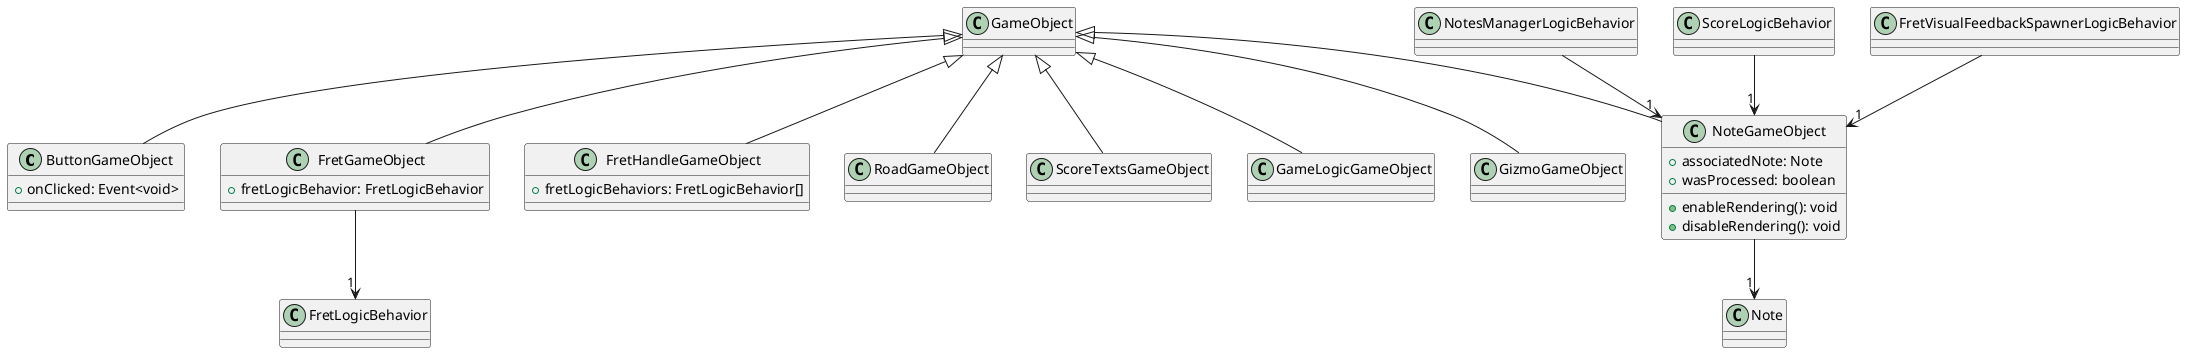 @startuml
class ButtonGameObject extends GameObject {
    +onClicked: Event<void>
}
class FretGameObject extends GameObject {
    +fretLogicBehavior: FretLogicBehavior
}
class FretHandleGameObject extends GameObject {
    +fretLogicBehaviors: FretLogicBehavior[]
}
class RoadGameObject extends GameObject
class NoteGameObject extends GameObject {
    +associatedNote: Note
    +wasProcessed: boolean
    +enableRendering(): void
    +disableRendering(): void
}
class ScoreTextsGameObject extends GameObject {
}
class GameLogicGameObject extends GameObject
class GizmoGameObject extends GameObject
FretGameObject --> "1" FretLogicBehavior
NoteGameObject --> "1" Note
NotesManagerLogicBehavior --> "1" NoteGameObject
ScoreLogicBehavior --> "1" NoteGameObject
FretVisualFeedbackSpawnerLogicBehavior --> "1" NoteGameObject